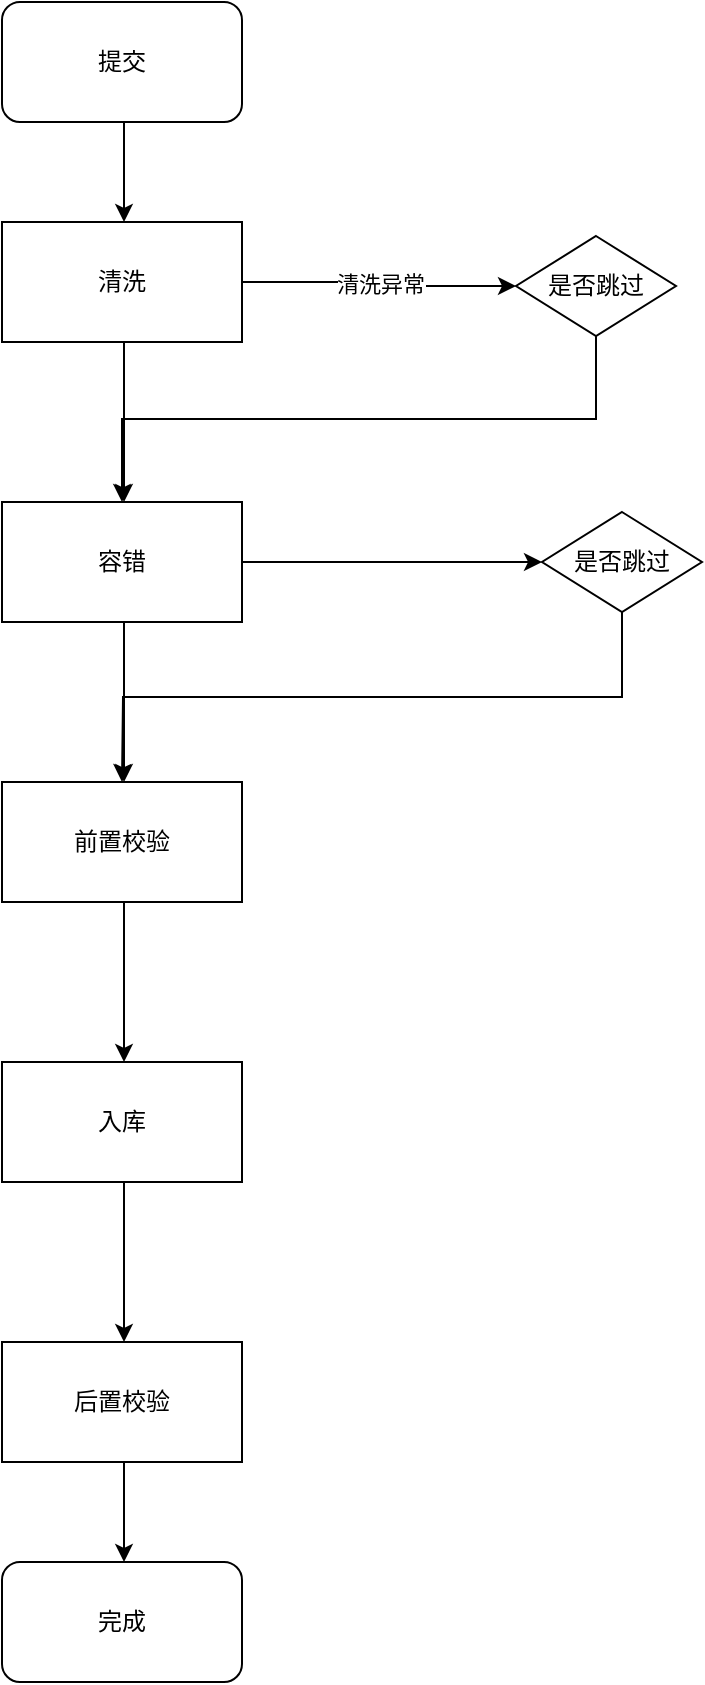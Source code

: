 <mxfile version="12.1.7" type="github" pages="1">
  <diagram id="hJpydF_lW7WmeeFv-zC1" name="Page-1">
    <mxGraphModel dx="1408" dy="770" grid="1" gridSize="10" guides="1" tooltips="1" connect="1" arrows="1" fold="1" page="1" pageScale="1" pageWidth="827" pageHeight="1169" math="0" shadow="0">
      <root>
        <mxCell id="0"/>
        <mxCell id="1" parent="0"/>
        <mxCell id="F8pincDx-Cik6TYgTe6P-50" style="edgeStyle=orthogonalEdgeStyle;rounded=0;orthogonalLoop=1;jettySize=auto;html=1;exitX=0.5;exitY=1;exitDx=0;exitDy=0;entryX=0.5;entryY=0;entryDx=0;entryDy=0;flipH=1;" edge="1" parent="1" source="F8pincDx-Cik6TYgTe6P-48" target="F8pincDx-Cik6TYgTe6P-49">
          <mxGeometry relative="1" as="geometry"/>
        </mxCell>
        <mxCell id="F8pincDx-Cik6TYgTe6P-48" value="提交" style="rounded=1;whiteSpace=wrap;html=1;flipH=1;" vertex="1" parent="1">
          <mxGeometry x="260" y="60" width="120" height="60" as="geometry"/>
        </mxCell>
        <mxCell id="F8pincDx-Cik6TYgTe6P-52" value="" style="edgeStyle=orthogonalEdgeStyle;rounded=0;orthogonalLoop=1;jettySize=auto;html=1;flipH=1;" edge="1" parent="1" source="F8pincDx-Cik6TYgTe6P-49" target="F8pincDx-Cik6TYgTe6P-51">
          <mxGeometry relative="1" as="geometry"/>
        </mxCell>
        <mxCell id="F8pincDx-Cik6TYgTe6P-69" value="清洗异常" style="edgeStyle=orthogonalEdgeStyle;rounded=0;orthogonalLoop=1;jettySize=auto;html=1;entryX=0;entryY=0.5;entryDx=0;entryDy=0;" edge="1" parent="1" source="F8pincDx-Cik6TYgTe6P-49" target="F8pincDx-Cik6TYgTe6P-67">
          <mxGeometry relative="1" as="geometry"/>
        </mxCell>
        <mxCell id="F8pincDx-Cik6TYgTe6P-49" value="清洗" style="rounded=0;whiteSpace=wrap;html=1;flipH=1;" vertex="1" parent="1">
          <mxGeometry x="260" y="170" width="120" height="60" as="geometry"/>
        </mxCell>
        <mxCell id="F8pincDx-Cik6TYgTe6P-54" value="" style="edgeStyle=orthogonalEdgeStyle;rounded=0;orthogonalLoop=1;jettySize=auto;html=1;flipH=1;" edge="1" parent="1" source="F8pincDx-Cik6TYgTe6P-51" target="F8pincDx-Cik6TYgTe6P-53">
          <mxGeometry relative="1" as="geometry"/>
        </mxCell>
        <mxCell id="F8pincDx-Cik6TYgTe6P-73" style="edgeStyle=orthogonalEdgeStyle;rounded=0;orthogonalLoop=1;jettySize=auto;html=1;exitX=1;exitY=0.5;exitDx=0;exitDy=0;entryX=0;entryY=0.5;entryDx=0;entryDy=0;" edge="1" parent="1" source="F8pincDx-Cik6TYgTe6P-51" target="F8pincDx-Cik6TYgTe6P-68">
          <mxGeometry relative="1" as="geometry"/>
        </mxCell>
        <mxCell id="F8pincDx-Cik6TYgTe6P-51" value="容错" style="rounded=0;whiteSpace=wrap;html=1;flipH=1;" vertex="1" parent="1">
          <mxGeometry x="260" y="310" width="120" height="60" as="geometry"/>
        </mxCell>
        <mxCell id="F8pincDx-Cik6TYgTe6P-56" value="" style="edgeStyle=orthogonalEdgeStyle;rounded=0;orthogonalLoop=1;jettySize=auto;html=1;flipH=1;" edge="1" parent="1" source="F8pincDx-Cik6TYgTe6P-53" target="F8pincDx-Cik6TYgTe6P-55">
          <mxGeometry relative="1" as="geometry"/>
        </mxCell>
        <mxCell id="F8pincDx-Cik6TYgTe6P-53" value="前置校验" style="rounded=0;whiteSpace=wrap;html=1;flipH=1;" vertex="1" parent="1">
          <mxGeometry x="260" y="450" width="120" height="60" as="geometry"/>
        </mxCell>
        <mxCell id="F8pincDx-Cik6TYgTe6P-58" value="" style="edgeStyle=orthogonalEdgeStyle;rounded=0;orthogonalLoop=1;jettySize=auto;html=1;flipH=1;" edge="1" parent="1" source="F8pincDx-Cik6TYgTe6P-55" target="F8pincDx-Cik6TYgTe6P-57">
          <mxGeometry relative="1" as="geometry"/>
        </mxCell>
        <mxCell id="F8pincDx-Cik6TYgTe6P-55" value="入库" style="rounded=0;whiteSpace=wrap;html=1;flipH=1;" vertex="1" parent="1">
          <mxGeometry x="260" y="590" width="120" height="60" as="geometry"/>
        </mxCell>
        <mxCell id="F8pincDx-Cik6TYgTe6P-60" style="edgeStyle=orthogonalEdgeStyle;rounded=0;orthogonalLoop=1;jettySize=auto;html=1;exitX=0.5;exitY=1;exitDx=0;exitDy=0;entryX=0.5;entryY=0;entryDx=0;entryDy=0;flipH=1;" edge="1" parent="1" source="F8pincDx-Cik6TYgTe6P-57" target="F8pincDx-Cik6TYgTe6P-59">
          <mxGeometry relative="1" as="geometry"/>
        </mxCell>
        <mxCell id="F8pincDx-Cik6TYgTe6P-57" value="后置校验" style="rounded=0;whiteSpace=wrap;html=1;flipH=1;" vertex="1" parent="1">
          <mxGeometry x="260" y="730" width="120" height="60" as="geometry"/>
        </mxCell>
        <mxCell id="F8pincDx-Cik6TYgTe6P-59" value="完成" style="rounded=1;whiteSpace=wrap;html=1;flipH=1;" vertex="1" parent="1">
          <mxGeometry x="260" y="840" width="120" height="60" as="geometry"/>
        </mxCell>
        <mxCell id="F8pincDx-Cik6TYgTe6P-72" style="edgeStyle=orthogonalEdgeStyle;rounded=0;orthogonalLoop=1;jettySize=auto;html=1;exitX=0.5;exitY=1;exitDx=0;exitDy=0;entryX=0.5;entryY=0;entryDx=0;entryDy=0;" edge="1" parent="1" source="F8pincDx-Cik6TYgTe6P-67" target="F8pincDx-Cik6TYgTe6P-51">
          <mxGeometry relative="1" as="geometry"/>
        </mxCell>
        <mxCell id="F8pincDx-Cik6TYgTe6P-67" value="是否跳过" style="rhombus;whiteSpace=wrap;html=1;" vertex="1" parent="1">
          <mxGeometry x="517" y="177" width="80" height="50" as="geometry"/>
        </mxCell>
        <mxCell id="F8pincDx-Cik6TYgTe6P-75" style="edgeStyle=orthogonalEdgeStyle;rounded=0;orthogonalLoop=1;jettySize=auto;html=1;exitX=0.5;exitY=1;exitDx=0;exitDy=0;" edge="1" parent="1" source="F8pincDx-Cik6TYgTe6P-68">
          <mxGeometry relative="1" as="geometry">
            <mxPoint x="320" y="450" as="targetPoint"/>
          </mxGeometry>
        </mxCell>
        <mxCell id="F8pincDx-Cik6TYgTe6P-68" value="是否跳过" style="rhombus;whiteSpace=wrap;html=1;" vertex="1" parent="1">
          <mxGeometry x="530" y="315" width="80" height="50" as="geometry"/>
        </mxCell>
      </root>
    </mxGraphModel>
  </diagram>
</mxfile>
